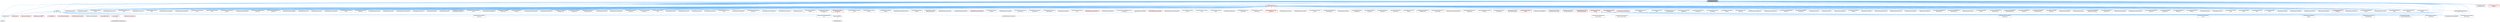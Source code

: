 digraph "MaterialExpressionIO.h"
{
 // INTERACTIVE_SVG=YES
 // LATEX_PDF_SIZE
  bgcolor="transparent";
  edge [fontname=Helvetica,fontsize=10,labelfontname=Helvetica,labelfontsize=10];
  node [fontname=Helvetica,fontsize=10,shape=box,height=0.2,width=0.4];
  Node1 [id="Node000001",label="MaterialExpressionIO.h",height=0.2,width=0.4,color="gray40", fillcolor="grey60", style="filled", fontcolor="black",tooltip=" "];
  Node1 -> Node2 [id="edge1_Node000001_Node000002",dir="back",color="steelblue1",style="solid",tooltip=" "];
  Node2 [id="Node000002",label="Engine.h",height=0.2,width=0.4,color="grey40", fillcolor="white", style="filled",URL="$d1/d34/Public_2Engine_8h.html",tooltip=" "];
  Node1 -> Node3 [id="edge2_Node000001_Node000003",dir="back",color="steelblue1",style="solid",tooltip=" "];
  Node3 [id="Node000003",label="EngineMinimal.h",height=0.2,width=0.4,color="grey40", fillcolor="white", style="filled",URL="$d0/d2c/EngineMinimal_8h.html",tooltip=" "];
  Node3 -> Node2 [id="edge3_Node000003_Node000002",dir="back",color="steelblue1",style="solid",tooltip=" "];
  Node1 -> Node4 [id="edge4_Node000001_Node000004",dir="back",color="steelblue1",style="solid",tooltip=" "];
  Node4 [id="Node000004",label="EngineSharedPCH.h",height=0.2,width=0.4,color="grey40", fillcolor="white", style="filled",URL="$dc/dbb/EngineSharedPCH_8h.html",tooltip=" "];
  Node4 -> Node5 [id="edge5_Node000004_Node000005",dir="back",color="steelblue1",style="solid",tooltip=" "];
  Node5 [id="Node000005",label="UnrealEdSharedPCH.h",height=0.2,width=0.4,color="grey40", fillcolor="white", style="filled",URL="$d1/de6/UnrealEdSharedPCH_8h.html",tooltip=" "];
  Node1 -> Node6 [id="edge6_Node000001_Node000006",dir="back",color="steelblue1",style="solid",tooltip=" "];
  Node6 [id="Node000006",label="Material.h",height=0.2,width=0.4,color="grey40", fillcolor="white", style="filled",URL="$df/d12/Material_8h.html",tooltip=" "];
  Node6 -> Node3 [id="edge7_Node000006_Node000003",dir="back",color="steelblue1",style="solid",tooltip=" "];
  Node6 -> Node4 [id="edge8_Node000006_Node000004",dir="back",color="steelblue1",style="solid",tooltip=" "];
  Node6 -> Node7 [id="edge9_Node000006_Node000007",dir="back",color="steelblue1",style="solid",tooltip=" "];
  Node7 [id="Node000007",label="InstancedStaticMesh.h",height=0.2,width=0.4,color="red", fillcolor="#FFF0F0", style="filled",URL="$dd/d89/InstancedStaticMesh_8h.html",tooltip=" "];
  Node6 -> Node11 [id="edge10_Node000006_Node000011",dir="back",color="steelblue1",style="solid",tooltip=" "];
  Node11 [id="Node000011",label="LandscapeEditResourcesSubsystem.h",height=0.2,width=0.4,color="grey40", fillcolor="white", style="filled",URL="$db/d28/LandscapeEditResourcesSubsystem_8h.html",tooltip=" "];
  Node6 -> Node12 [id="edge11_Node000006_Node000012",dir="back",color="steelblue1",style="solid",tooltip=" "];
  Node12 [id="Node000012",label="LandscapeUtils.h",height=0.2,width=0.4,color="red", fillcolor="#FFF0F0", style="filled",URL="$d0/dc0/LandscapeUtils_8h.html",tooltip=" "];
  Node12 -> Node11 [id="edge12_Node000012_Node000011",dir="back",color="steelblue1",style="solid",tooltip=" "];
  Node6 -> Node22 [id="edge13_Node000006_Node000022",dir="back",color="steelblue1",style="solid",tooltip=" "];
  Node22 [id="Node000022",label="MaterialExpressionMaterial\lSample.cpp",height=0.2,width=0.4,color="grey40", fillcolor="white", style="filled",URL="$d0/dbd/MaterialExpressionMaterialSample_8cpp.html",tooltip=" "];
  Node6 -> Node23 [id="edge14_Node000006_Node000023",dir="back",color="steelblue1",style="solid",tooltip=" "];
  Node23 [id="Node000023",label="MaterialFunctionInstance.h",height=0.2,width=0.4,color="red", fillcolor="#FFF0F0", style="filled",URL="$dd/d09/MaterialFunctionInstance_8h.html",tooltip=" "];
  Node6 -> Node26 [id="edge15_Node000006_Node000026",dir="back",color="steelblue1",style="solid",tooltip=" "];
  Node26 [id="Node000026",label="MaterialGraph.h",height=0.2,width=0.4,color="red", fillcolor="#FFF0F0", style="filled",URL="$dd/d8d/MaterialGraph_8h.html",tooltip=" "];
  Node6 -> Node34 [id="edge16_Node000006_Node000034",dir="back",color="steelblue1",style="solid",tooltip=" "];
  Node34 [id="Node000034",label="MaterialInstanceUpdateParameter\lSet.h",height=0.2,width=0.4,color="grey40", fillcolor="white", style="filled",URL="$dd/df7/MaterialInstanceUpdateParameterSet_8h.html",tooltip=" "];
  Node6 -> Node35 [id="edge17_Node000006_Node000035",dir="back",color="steelblue1",style="solid",tooltip=" "];
  Node35 [id="Node000035",label="MeshComponentHelper.h",height=0.2,width=0.4,color="red", fillcolor="#FFF0F0", style="filled",URL="$d3/de8/MeshComponentHelper_8h.html",tooltip=" "];
  Node6 -> Node37 [id="edge18_Node000006_Node000037",dir="back",color="steelblue1",style="solid",tooltip=" "];
  Node37 [id="Node000037",label="NaniteResourcesHelper.h",height=0.2,width=0.4,color="red", fillcolor="#FFF0F0", style="filled",URL="$dc/d48/NaniteResourcesHelper_8h.html",tooltip=" "];
  Node37 -> Node37 [id="edge19_Node000037_Node000037",dir="back",color="steelblue1",style="solid",tooltip=" "];
  Node6 -> Node38 [id="edge20_Node000006_Node000038",dir="back",color="steelblue1",style="solid",tooltip=" "];
  Node38 [id="Node000038",label="PreviewMaterial.h",height=0.2,width=0.4,color="red", fillcolor="#FFF0F0", style="filled",URL="$d4/de3/PreviewMaterial_8h.html",tooltip=" "];
  Node6 -> Node39 [id="edge21_Node000006_Node000039",dir="back",color="steelblue1",style="solid",tooltip=" "];
  Node39 [id="Node000039",label="PrimitiveComponentHelper.h",height=0.2,width=0.4,color="red", fillcolor="#FFF0F0", style="filled",URL="$d1/d08/PrimitiveComponentHelper_8h.html",tooltip=" "];
  Node6 -> Node42 [id="edge22_Node000006_Node000042",dir="back",color="steelblue1",style="solid",tooltip=" "];
  Node42 [id="Node000042",label="StaticMeshSceneProxyDesc.h",height=0.2,width=0.4,color="red", fillcolor="#FFF0F0", style="filled",URL="$d0/d31/StaticMeshSceneProxyDesc_8h.html",tooltip=" "];
  Node6 -> Node44 [id="edge23_Node000006_Node000044",dir="back",color="steelblue1",style="solid",tooltip=" "];
  Node44 [id="Node000044",label="WebBrowserAssetManager.h",height=0.2,width=0.4,color="grey40", fillcolor="white", style="filled",URL="$db/d79/WebBrowserAssetManager_8h.html",tooltip=" "];
  Node1 -> Node45 [id="edge24_Node000001_Node000045",dir="back",color="steelblue1",style="solid",tooltip=" "];
  Node45 [id="Node000045",label="MaterialExpression.h",height=0.2,width=0.4,color="red", fillcolor="#FFF0F0", style="filled",URL="$df/de6/MaterialExpression_8h.html",tooltip=" "];
  Node45 -> Node4 [id="edge25_Node000045_Node000004",dir="back",color="steelblue1",style="solid",tooltip=" "];
  Node45 -> Node6 [id="edge26_Node000045_Node000006",dir="back",color="steelblue1",style="solid",tooltip=" "];
  Node45 -> Node46 [id="edge27_Node000045_Node000046",dir="back",color="steelblue1",style="solid",tooltip=" "];
  Node46 [id="Node000046",label="MaterialEditorInstanceConstant.h",height=0.2,width=0.4,color="red", fillcolor="#FFF0F0", style="filled",URL="$d8/d4b/MaterialEditorInstanceConstant_8h.html",tooltip=" "];
  Node45 -> Node48 [id="edge28_Node000045_Node000048",dir="back",color="steelblue1",style="solid",tooltip=" "];
  Node48 [id="Node000048",label="MaterialExpressionAbs.h",height=0.2,width=0.4,color="grey40", fillcolor="white", style="filled",URL="$d8/d80/MaterialExpressionAbs_8h.html",tooltip=" "];
  Node45 -> Node49 [id="edge29_Node000045_Node000049",dir="back",color="steelblue1",style="solid",tooltip=" "];
  Node49 [id="Node000049",label="MaterialExpressionActorPositionWS.h",height=0.2,width=0.4,color="grey40", fillcolor="white", style="filled",URL="$dd/d0b/MaterialExpressionActorPositionWS_8h.html",tooltip=" "];
  Node45 -> Node50 [id="edge30_Node000045_Node000050",dir="back",color="steelblue1",style="solid",tooltip=" "];
  Node50 [id="Node000050",label="MaterialExpressionAdd.h",height=0.2,width=0.4,color="grey40", fillcolor="white", style="filled",URL="$d3/d10/MaterialExpressionAdd_8h.html",tooltip=" "];
  Node45 -> Node51 [id="edge31_Node000045_Node000051",dir="back",color="steelblue1",style="solid",tooltip=" "];
  Node51 [id="Node000051",label="MaterialExpressionAppend\lVector.h",height=0.2,width=0.4,color="grey40", fillcolor="white", style="filled",URL="$de/d90/MaterialExpressionAppendVector_8h.html",tooltip=" "];
  Node45 -> Node52 [id="edge32_Node000045_Node000052",dir="back",color="steelblue1",style="solid",tooltip=" "];
  Node52 [id="Node000052",label="MaterialExpressionArccosine.h",height=0.2,width=0.4,color="grey40", fillcolor="white", style="filled",URL="$d5/ddd/MaterialExpressionArccosine_8h.html",tooltip=" "];
  Node45 -> Node53 [id="edge33_Node000045_Node000053",dir="back",color="steelblue1",style="solid",tooltip=" "];
  Node53 [id="Node000053",label="MaterialExpressionArccosine\lFast.h",height=0.2,width=0.4,color="grey40", fillcolor="white", style="filled",URL="$d2/d19/MaterialExpressionArccosineFast_8h.html",tooltip=" "];
  Node45 -> Node54 [id="edge34_Node000045_Node000054",dir="back",color="steelblue1",style="solid",tooltip=" "];
  Node54 [id="Node000054",label="MaterialExpressionArcsine.h",height=0.2,width=0.4,color="grey40", fillcolor="white", style="filled",URL="$dd/d5d/MaterialExpressionArcsine_8h.html",tooltip=" "];
  Node45 -> Node55 [id="edge35_Node000045_Node000055",dir="back",color="steelblue1",style="solid",tooltip=" "];
  Node55 [id="Node000055",label="MaterialExpressionArcsine\lFast.h",height=0.2,width=0.4,color="grey40", fillcolor="white", style="filled",URL="$d5/d50/MaterialExpressionArcsineFast_8h.html",tooltip=" "];
  Node45 -> Node56 [id="edge36_Node000045_Node000056",dir="back",color="steelblue1",style="solid",tooltip=" "];
  Node56 [id="Node000056",label="MaterialExpressionArctangent.h",height=0.2,width=0.4,color="grey40", fillcolor="white", style="filled",URL="$d7/d6f/MaterialExpressionArctangent_8h.html",tooltip=" "];
  Node45 -> Node57 [id="edge37_Node000045_Node000057",dir="back",color="steelblue1",style="solid",tooltip=" "];
  Node57 [id="Node000057",label="MaterialExpressionArctangent2.h",height=0.2,width=0.4,color="grey40", fillcolor="white", style="filled",URL="$df/da1/MaterialExpressionArctangent2_8h.html",tooltip=" "];
  Node45 -> Node58 [id="edge38_Node000045_Node000058",dir="back",color="steelblue1",style="solid",tooltip=" "];
  Node58 [id="Node000058",label="MaterialExpressionArctangent2\lFast.h",height=0.2,width=0.4,color="grey40", fillcolor="white", style="filled",URL="$d0/d42/MaterialExpressionArctangent2Fast_8h.html",tooltip=" "];
  Node45 -> Node59 [id="edge39_Node000045_Node000059",dir="back",color="steelblue1",style="solid",tooltip=" "];
  Node59 [id="Node000059",label="MaterialExpressionArctangent\lFast.h",height=0.2,width=0.4,color="grey40", fillcolor="white", style="filled",URL="$d2/d6f/MaterialExpressionArctangentFast_8h.html",tooltip=" "];
  Node45 -> Node60 [id="edge40_Node000045_Node000060",dir="back",color="steelblue1",style="solid",tooltip=" "];
  Node60 [id="Node000060",label="MaterialExpressionAtmospheric\lFogColor.h",height=0.2,width=0.4,color="grey40", fillcolor="white", style="filled",URL="$d3/da6/MaterialExpressionAtmosphericFogColor_8h.html",tooltip=" "];
  Node45 -> Node61 [id="edge41_Node000045_Node000061",dir="back",color="steelblue1",style="solid",tooltip=" "];
  Node61 [id="Node000061",label="MaterialExpressionBindless\lSwitch.h",height=0.2,width=0.4,color="grey40", fillcolor="white", style="filled",URL="$df/d26/MaterialExpressionBindlessSwitch_8h.html",tooltip=" "];
  Node45 -> Node62 [id="edge42_Node000045_Node000062",dir="back",color="steelblue1",style="solid",tooltip=" "];
  Node62 [id="Node000062",label="MaterialExpressionBlackBody.h",height=0.2,width=0.4,color="grey40", fillcolor="white", style="filled",URL="$d4/d5b/MaterialExpressionBlackBody_8h.html",tooltip=" "];
  Node45 -> Node63 [id="edge43_Node000045_Node000063",dir="back",color="steelblue1",style="solid",tooltip=" "];
  Node63 [id="Node000063",label="MaterialExpressionBlendMaterial\lAttributes.h",height=0.2,width=0.4,color="grey40", fillcolor="white", style="filled",URL="$de/d23/MaterialExpressionBlendMaterialAttributes_8h.html",tooltip=" "];
  Node45 -> Node64 [id="edge44_Node000045_Node000064",dir="back",color="steelblue1",style="solid",tooltip=" "];
  Node64 [id="Node000064",label="MaterialExpressionBounds.h",height=0.2,width=0.4,color="grey40", fillcolor="white", style="filled",URL="$da/d4d/MaterialExpressionBounds_8h.html",tooltip=" "];
  Node45 -> Node65 [id="edge45_Node000045_Node000065",dir="back",color="steelblue1",style="solid",tooltip=" "];
  Node65 [id="Node000065",label="MaterialExpressionBreakMaterial\lAttributes.h",height=0.2,width=0.4,color="grey40", fillcolor="white", style="filled",URL="$dd/d80/MaterialExpressionBreakMaterialAttributes_8h.html",tooltip=" "];
  Node45 -> Node66 [id="edge46_Node000045_Node000066",dir="back",color="steelblue1",style="solid",tooltip=" "];
  Node66 [id="Node000066",label="MaterialExpressionBumpOffset.h",height=0.2,width=0.4,color="grey40", fillcolor="white", style="filled",URL="$db/df8/MaterialExpressionBumpOffset_8h.html",tooltip=" "];
  Node45 -> Node67 [id="edge47_Node000045_Node000067",dir="back",color="steelblue1",style="solid",tooltip=" "];
  Node67 [id="Node000067",label="MaterialExpressionCamera\lPositionWS.h",height=0.2,width=0.4,color="grey40", fillcolor="white", style="filled",URL="$dc/d64/MaterialExpressionCameraPositionWS_8h.html",tooltip=" "];
  Node45 -> Node68 [id="edge48_Node000045_Node000068",dir="back",color="steelblue1",style="solid",tooltip=" "];
  Node68 [id="Node000068",label="MaterialExpressionCeil.h",height=0.2,width=0.4,color="grey40", fillcolor="white", style="filled",URL="$df/d52/MaterialExpressionCeil_8h.html",tooltip=" "];
  Node45 -> Node69 [id="edge49_Node000045_Node000069",dir="back",color="steelblue1",style="solid",tooltip=" "];
  Node69 [id="Node000069",label="MaterialExpressionClamp.h",height=0.2,width=0.4,color="grey40", fillcolor="white", style="filled",URL="$d7/d14/MaterialExpressionClamp_8h.html",tooltip=" "];
  Node45 -> Node70 [id="edge50_Node000045_Node000070",dir="back",color="steelblue1",style="solid",tooltip=" "];
  Node70 [id="Node000070",label="MaterialExpressionCollection\lParameter.h",height=0.2,width=0.4,color="grey40", fillcolor="white", style="filled",URL="$dd/dd4/MaterialExpressionCollectionParameter_8h.html",tooltip=" "];
  Node45 -> Node71 [id="edge51_Node000045_Node000071",dir="back",color="steelblue1",style="solid",tooltip=" "];
  Node71 [id="Node000071",label="MaterialExpressionCollection\lTransform.h",height=0.2,width=0.4,color="red", fillcolor="#FFF0F0", style="filled",URL="$d9/d3b/MaterialExpressionCollectionTransform_8h.html",tooltip=" "];
  Node45 -> Node73 [id="edge52_Node000045_Node000073",dir="back",color="steelblue1",style="solid",tooltip=" "];
  Node73 [id="Node000073",label="MaterialExpressionColorRamp.h",height=0.2,width=0.4,color="grey40", fillcolor="white", style="filled",URL="$d6/d5a/MaterialExpressionColorRamp_8h.html",tooltip=" "];
  Node45 -> Node74 [id="edge53_Node000045_Node000074",dir="back",color="steelblue1",style="solid",tooltip=" "];
  Node74 [id="Node000074",label="MaterialExpressionComment.h",height=0.2,width=0.4,color="grey40", fillcolor="white", style="filled",URL="$dc/d55/MaterialExpressionComment_8h.html",tooltip=" "];
  Node45 -> Node75 [id="edge54_Node000045_Node000075",dir="back",color="steelblue1",style="solid",tooltip=" "];
  Node75 [id="Node000075",label="MaterialExpressionComponent\lMask.h",height=0.2,width=0.4,color="grey40", fillcolor="white", style="filled",URL="$d6/d2a/MaterialExpressionComponentMask_8h.html",tooltip=" "];
  Node45 -> Node76 [id="edge55_Node000045_Node000076",dir="back",color="steelblue1",style="solid",tooltip=" "];
  Node76 [id="Node000076",label="MaterialExpressionComposite.h",height=0.2,width=0.4,color="grey40", fillcolor="white", style="filled",URL="$da/d01/MaterialExpressionComposite_8h.html",tooltip=" "];
  Node45 -> Node77 [id="edge56_Node000045_Node000077",dir="back",color="steelblue1",style="solid",tooltip=" "];
  Node77 [id="Node000077",label="MaterialExpressionConstant.h",height=0.2,width=0.4,color="grey40", fillcolor="white", style="filled",URL="$da/d22/MaterialExpressionConstant_8h.html",tooltip=" "];
  Node45 -> Node78 [id="edge57_Node000045_Node000078",dir="back",color="steelblue1",style="solid",tooltip=" "];
  Node78 [id="Node000078",label="MaterialExpressionConstant2\lVector.h",height=0.2,width=0.4,color="grey40", fillcolor="white", style="filled",URL="$d5/d22/MaterialExpressionConstant2Vector_8h.html",tooltip=" "];
  Node45 -> Node79 [id="edge58_Node000045_Node000079",dir="back",color="steelblue1",style="solid",tooltip=" "];
  Node79 [id="Node000079",label="MaterialExpressionConstant3\lVector.h",height=0.2,width=0.4,color="grey40", fillcolor="white", style="filled",URL="$dd/db7/MaterialExpressionConstant3Vector_8h.html",tooltip=" "];
  Node45 -> Node80 [id="edge59_Node000045_Node000080",dir="back",color="steelblue1",style="solid",tooltip=" "];
  Node80 [id="Node000080",label="MaterialExpressionConstant4\lVector.h",height=0.2,width=0.4,color="grey40", fillcolor="white", style="filled",URL="$d7/df1/MaterialExpressionConstant4Vector_8h.html",tooltip=" "];
  Node45 -> Node81 [id="edge60_Node000045_Node000081",dir="back",color="steelblue1",style="solid",tooltip=" "];
  Node81 [id="Node000081",label="MaterialExpressionConstant\lBiasScale.h",height=0.2,width=0.4,color="grey40", fillcolor="white", style="filled",URL="$da/dca/MaterialExpressionConstantBiasScale_8h.html",tooltip=" "];
  Node45 -> Node82 [id="edge61_Node000045_Node000082",dir="back",color="steelblue1",style="solid",tooltip=" "];
  Node82 [id="Node000082",label="MaterialExpressionConvert.h",height=0.2,width=0.4,color="grey40", fillcolor="white", style="filled",URL="$d9/dc6/MaterialExpressionConvert_8h.html",tooltip=" "];
  Node45 -> Node83 [id="edge62_Node000045_Node000083",dir="back",color="steelblue1",style="solid",tooltip=" "];
  Node83 [id="Node000083",label="MaterialExpressionCosine.h",height=0.2,width=0.4,color="grey40", fillcolor="white", style="filled",URL="$dc/d9a/MaterialExpressionCosine_8h.html",tooltip=" "];
  Node45 -> Node84 [id="edge63_Node000045_Node000084",dir="back",color="steelblue1",style="solid",tooltip=" "];
  Node84 [id="Node000084",label="MaterialExpressionCrossProduct.h",height=0.2,width=0.4,color="grey40", fillcolor="white", style="filled",URL="$d8/df1/MaterialExpressionCrossProduct_8h.html",tooltip=" "];
  Node45 -> Node85 [id="edge64_Node000045_Node000085",dir="back",color="steelblue1",style="solid",tooltip=" "];
  Node85 [id="Node000085",label="MaterialExpressionCustom.h",height=0.2,width=0.4,color="grey40", fillcolor="white", style="filled",URL="$df/d2d/MaterialExpressionCustom_8h.html",tooltip=" "];
  Node45 -> Node86 [id="edge65_Node000045_Node000086",dir="back",color="steelblue1",style="solid",tooltip=" "];
  Node86 [id="Node000086",label="MaterialExpressionCustom\lOutput.h",height=0.2,width=0.4,color="red", fillcolor="#FFF0F0", style="filled",URL="$d5/df4/MaterialExpressionCustomOutput_8h.html",tooltip=" "];
  Node86 -> Node88 [id="edge66_Node000086_Node000088",dir="back",color="steelblue1",style="solid",tooltip=" "];
  Node88 [id="Node000088",label="MaterialExpressionBentNormal\lCustomOutput.h",height=0.2,width=0.4,color="grey40", fillcolor="white", style="filled",URL="$df/d1f/MaterialExpressionBentNormalCustomOutput_8h.html",tooltip=" "];
  Node86 -> Node89 [id="edge67_Node000086_Node000089",dir="back",color="steelblue1",style="solid",tooltip=" "];
  Node89 [id="Node000089",label="MaterialExpressionClearCoat\lNormalCustomOutput.h",height=0.2,width=0.4,color="grey40", fillcolor="white", style="filled",URL="$d6/d86/MaterialExpressionClearCoatNormalCustomOutput_8h.html",tooltip=" "];
  Node86 -> Node91 [id="edge68_Node000086_Node000091",dir="back",color="steelblue1",style="solid",tooltip=" "];
  Node91 [id="Node000091",label="MaterialExpressionLandscape\lGrassOutput.h",height=0.2,width=0.4,color="grey40", fillcolor="white", style="filled",URL="$d5/d31/MaterialExpressionLandscapeGrassOutput_8h.html",tooltip=" "];
  Node86 -> Node93 [id="edge69_Node000086_Node000093",dir="back",color="steelblue1",style="solid",tooltip=" "];
  Node93 [id="Node000093",label="MaterialExpressionMaterial\lCache.h",height=0.2,width=0.4,color="grey40", fillcolor="white", style="filled",URL="$d8/db3/MaterialExpressionMaterialCache_8h.html",tooltip=" "];
  Node86 -> Node98 [id="edge70_Node000086_Node000098",dir="back",color="steelblue1",style="solid",tooltip=" "];
  Node98 [id="Node000098",label="MaterialExpressionTangent\lOutput.h",height=0.2,width=0.4,color="grey40", fillcolor="white", style="filled",URL="$d2/d73/MaterialExpressionTangentOutput_8h.html",tooltip=" "];
  Node45 -> Node102 [id="edge71_Node000045_Node000102",dir="back",color="steelblue1",style="solid",tooltip=" "];
  Node102 [id="Node000102",label="MaterialExpressionDBuffer\lTexture.h",height=0.2,width=0.4,color="grey40", fillcolor="white", style="filled",URL="$df/dba/MaterialExpressionDBufferTexture_8h.html",tooltip=" "];
  Node45 -> Node103 [id="edge72_Node000045_Node000103",dir="back",color="steelblue1",style="solid",tooltip=" "];
  Node103 [id="Node000103",label="MaterialExpressionDDX.h",height=0.2,width=0.4,color="grey40", fillcolor="white", style="filled",URL="$d8/d09/MaterialExpressionDDX_8h.html",tooltip=" "];
  Node45 -> Node104 [id="edge73_Node000045_Node000104",dir="back",color="steelblue1",style="solid",tooltip=" "];
  Node104 [id="Node000104",label="MaterialExpressionDDY.h",height=0.2,width=0.4,color="grey40", fillcolor="white", style="filled",URL="$d5/de9/MaterialExpressionDDY_8h.html",tooltip=" "];
  Node45 -> Node105 [id="edge74_Node000045_Node000105",dir="back",color="steelblue1",style="solid",tooltip=" "];
  Node105 [id="Node000105",label="MaterialExpressionDataDriven\lShaderPlatformInfoSwitch.h",height=0.2,width=0.4,color="grey40", fillcolor="white", style="filled",URL="$dd/d74/MaterialExpressionDataDrivenShaderPlatformInfoSwitch_8h.html",tooltip=" "];
  Node45 -> Node106 [id="edge75_Node000045_Node000106",dir="back",color="steelblue1",style="solid",tooltip=" "];
  Node106 [id="Node000106",label="MaterialExpressionDecalDerivative.h",height=0.2,width=0.4,color="grey40", fillcolor="white", style="filled",URL="$d4/d73/MaterialExpressionDecalDerivative_8h.html",tooltip=" "];
  Node45 -> Node107 [id="edge76_Node000045_Node000107",dir="back",color="steelblue1",style="solid",tooltip=" "];
  Node107 [id="Node000107",label="MaterialExpressionDecalMipmap\lLevel.h",height=0.2,width=0.4,color="grey40", fillcolor="white", style="filled",URL="$d7/d88/MaterialExpressionDecalMipmapLevel_8h.html",tooltip=" "];
  Node45 -> Node108 [id="edge77_Node000045_Node000108",dir="back",color="steelblue1",style="solid",tooltip=" "];
  Node108 [id="Node000108",label="MaterialExpressionDepthFade.h",height=0.2,width=0.4,color="grey40", fillcolor="white", style="filled",URL="$db/d1d/MaterialExpressionDepthFade_8h.html",tooltip=" "];
  Node45 -> Node109 [id="edge78_Node000045_Node000109",dir="back",color="steelblue1",style="solid",tooltip=" "];
  Node109 [id="Node000109",label="MaterialExpressionDepthOf\lFieldFunction.h",height=0.2,width=0.4,color="grey40", fillcolor="white", style="filled",URL="$d9/dda/MaterialExpressionDepthOfFieldFunction_8h.html",tooltip=" "];
  Node45 -> Node110 [id="edge79_Node000045_Node000110",dir="back",color="steelblue1",style="solid",tooltip=" "];
  Node110 [id="Node000110",label="MaterialExpressionDerive\lNormalZ.h",height=0.2,width=0.4,color="grey40", fillcolor="white", style="filled",URL="$d9/dae/MaterialExpressionDeriveNormalZ_8h.html",tooltip=" "];
  Node45 -> Node111 [id="edge80_Node000045_Node000111",dir="back",color="steelblue1",style="solid",tooltip=" "];
  Node111 [id="Node000111",label="MaterialExpressionDesaturation.h",height=0.2,width=0.4,color="grey40", fillcolor="white", style="filled",URL="$d8/d2a/MaterialExpressionDesaturation_8h.html",tooltip=" "];
  Node45 -> Node112 [id="edge81_Node000045_Node000112",dir="back",color="steelblue1",style="solid",tooltip=" "];
  Node112 [id="Node000112",label="MaterialExpressionDistance.h",height=0.2,width=0.4,color="grey40", fillcolor="white", style="filled",URL="$d6/d9a/MaterialExpressionDistance_8h.html",tooltip=" "];
  Node45 -> Node113 [id="edge82_Node000045_Node000113",dir="back",color="steelblue1",style="solid",tooltip=" "];
  Node113 [id="Node000113",label="MaterialExpressionDistance\lCullFade.h",height=0.2,width=0.4,color="grey40", fillcolor="white", style="filled",URL="$df/d5c/MaterialExpressionDistanceCullFade_8h.html",tooltip=" "];
  Node45 -> Node114 [id="edge83_Node000045_Node000114",dir="back",color="steelblue1",style="solid",tooltip=" "];
  Node114 [id="Node000114",label="MaterialExpressionDistance\lFieldApproxAO.h",height=0.2,width=0.4,color="grey40", fillcolor="white", style="filled",URL="$dd/d03/MaterialExpressionDistanceFieldApproxAO_8h.html",tooltip=" "];
  Node45 -> Node115 [id="edge84_Node000045_Node000115",dir="back",color="steelblue1",style="solid",tooltip=" "];
  Node115 [id="Node000115",label="MaterialExpressionDistance\lFieldGradient.h",height=0.2,width=0.4,color="grey40", fillcolor="white", style="filled",URL="$d8/dd1/MaterialExpressionDistanceFieldGradient_8h.html",tooltip=" "];
  Node45 -> Node116 [id="edge85_Node000045_Node000116",dir="back",color="steelblue1",style="solid",tooltip=" "];
  Node116 [id="Node000116",label="MaterialExpressionDistance\lFieldsRenderingSwitch.h",height=0.2,width=0.4,color="grey40", fillcolor="white", style="filled",URL="$d3/da2/MaterialExpressionDistanceFieldsRenderingSwitch_8h.html",tooltip=" "];
  Node45 -> Node117 [id="edge86_Node000045_Node000117",dir="back",color="steelblue1",style="solid",tooltip=" "];
  Node117 [id="Node000117",label="MaterialExpressionDistance\lToNearestSurface.h",height=0.2,width=0.4,color="grey40", fillcolor="white", style="filled",URL="$d8/dc0/MaterialExpressionDistanceToNearestSurface_8h.html",tooltip=" "];
  Node45 -> Node118 [id="edge87_Node000045_Node000118",dir="back",color="steelblue1",style="solid",tooltip=" "];
  Node118 [id="Node000118",label="MaterialExpressionDivide.h",height=0.2,width=0.4,color="grey40", fillcolor="white", style="filled",URL="$d5/d34/MaterialExpressionDivide_8h.html",tooltip=" "];
  Node45 -> Node119 [id="edge88_Node000045_Node000119",dir="back",color="steelblue1",style="solid",tooltip=" "];
  Node119 [id="Node000119",label="MaterialExpressionDotProduct.h",height=0.2,width=0.4,color="grey40", fillcolor="white", style="filled",URL="$df/d09/MaterialExpressionDotProduct_8h.html",tooltip=" "];
  Node45 -> Node120 [id="edge89_Node000045_Node000120",dir="back",color="steelblue1",style="solid",tooltip=" "];
  Node120 [id="Node000120",label="MaterialExpressionDynamic\lParameter.h",height=0.2,width=0.4,color="grey40", fillcolor="white", style="filled",URL="$dd/d63/MaterialExpressionDynamicParameter_8h.html",tooltip=" "];
  Node45 -> Node121 [id="edge90_Node000045_Node000121",dir="back",color="steelblue1",style="solid",tooltip=" "];
  Node121 [id="Node000121",label="MaterialExpressionExponential.h",height=0.2,width=0.4,color="grey40", fillcolor="white", style="filled",URL="$dd/d4f/MaterialExpressionExponential_8h.html",tooltip=" "];
  Node45 -> Node122 [id="edge91_Node000045_Node000122",dir="back",color="steelblue1",style="solid",tooltip=" "];
  Node122 [id="Node000122",label="MaterialExpressionExponential2.h",height=0.2,width=0.4,color="grey40", fillcolor="white", style="filled",URL="$dd/dac/MaterialExpressionExponential2_8h.html",tooltip=" "];
  Node45 -> Node123 [id="edge92_Node000045_Node000123",dir="back",color="steelblue1",style="solid",tooltip=" "];
  Node123 [id="Node000123",label="MaterialExpressionExternal\lCodeBase.h",height=0.2,width=0.4,color="red", fillcolor="#FFF0F0", style="filled",URL="$d9/dbb/MaterialExpressionExternalCodeBase_8h.html",tooltip=" "];
  Node123 -> Node157 [id="edge93_Node000123_Node000157",dir="back",color="steelblue1",style="solid",tooltip=" "];
  Node157 [id="Node000157",label="MaterialExpressionSpherical\lParticleOpacity.h",height=0.2,width=0.4,color="grey40", fillcolor="white", style="filled",URL="$de/dd2/MaterialExpressionSphericalParticleOpacity_8h.html",tooltip=" "];
  Node45 -> Node163 [id="edge94_Node000045_Node000163",dir="back",color="steelblue1",style="solid",tooltip=" "];
  Node163 [id="Node000163",label="MaterialExpressionFeature\lLevelSwitch.h",height=0.2,width=0.4,color="grey40", fillcolor="white", style="filled",URL="$d2/d06/MaterialExpressionFeatureLevelSwitch_8h.html",tooltip=" "];
  Node45 -> Node164 [id="edge95_Node000045_Node000164",dir="back",color="steelblue1",style="solid",tooltip=" "];
  Node164 [id="Node000164",label="MaterialExpressionFloatTo\lUInt.h",height=0.2,width=0.4,color="grey40", fillcolor="white", style="filled",URL="$dd/ddd/MaterialExpressionFloatToUInt_8h.html",tooltip=" "];
  Node45 -> Node165 [id="edge96_Node000045_Node000165",dir="back",color="steelblue1",style="solid",tooltip=" "];
  Node165 [id="Node000165",label="MaterialExpressionFloor.h",height=0.2,width=0.4,color="grey40", fillcolor="white", style="filled",URL="$d5/dea/MaterialExpressionFloor_8h.html",tooltip=" "];
  Node45 -> Node166 [id="edge97_Node000045_Node000166",dir="back",color="steelblue1",style="solid",tooltip=" "];
  Node166 [id="Node000166",label="MaterialExpressionFmod.h",height=0.2,width=0.4,color="grey40", fillcolor="white", style="filled",URL="$d9/d24/MaterialExpressionFmod_8h.html",tooltip=" "];
  Node45 -> Node167 [id="edge98_Node000045_Node000167",dir="back",color="steelblue1",style="solid",tooltip=" "];
  Node167 [id="Node000167",label="MaterialExpressionFontSample.h",height=0.2,width=0.4,color="red", fillcolor="#FFF0F0", style="filled",URL="$d5/d0e/MaterialExpressionFontSample_8h.html",tooltip=" "];
  Node45 -> Node169 [id="edge99_Node000045_Node000169",dir="back",color="steelblue1",style="solid",tooltip=" "];
  Node169 [id="Node000169",label="MaterialExpressionFrac.h",height=0.2,width=0.4,color="grey40", fillcolor="white", style="filled",URL="$d4/d56/MaterialExpressionFrac_8h.html",tooltip=" "];
  Node45 -> Node170 [id="edge100_Node000045_Node000170",dir="back",color="steelblue1",style="solid",tooltip=" "];
  Node170 [id="Node000170",label="MaterialExpressionFresnel.h",height=0.2,width=0.4,color="grey40", fillcolor="white", style="filled",URL="$dc/da8/MaterialExpressionFresnel_8h.html",tooltip=" "];
  Node45 -> Node171 [id="edge101_Node000045_Node000171",dir="back",color="steelblue1",style="solid",tooltip=" "];
  Node171 [id="Node000171",label="MaterialExpressionFunction\lInput.h",height=0.2,width=0.4,color="grey40", fillcolor="white", style="filled",URL="$d2/df9/MaterialExpressionFunctionInput_8h.html",tooltip=" "];
  Node45 -> Node172 [id="edge102_Node000045_Node000172",dir="back",color="steelblue1",style="solid",tooltip=" "];
  Node172 [id="Node000172",label="MaterialExpressionFunction\lOutput.h",height=0.2,width=0.4,color="grey40", fillcolor="white", style="filled",URL="$d5/dad/MaterialExpressionFunctionOutput_8h.html",tooltip=" "];
  Node172 -> Node173 [id="edge103_Node000172_Node000173",dir="back",color="steelblue1",style="solid",tooltip=" "];
  Node173 [id="Node000173",label="MaterialExpressionMaterial\lLayerOutput.h",height=0.2,width=0.4,color="grey40", fillcolor="white", style="filled",URL="$db/da4/MaterialExpressionMaterialLayerOutput_8h.html",tooltip=" "];
  Node45 -> Node174 [id="edge104_Node000045_Node000174",dir="back",color="steelblue1",style="solid",tooltip=" "];
  Node174 [id="Node000174",label="MaterialExpressionGIReplace.h",height=0.2,width=0.4,color="grey40", fillcolor="white", style="filled",URL="$d9/d2c/MaterialExpressionGIReplace_8h.html",tooltip=" "];
  Node45 -> Node175 [id="edge105_Node000045_Node000175",dir="back",color="steelblue1",style="solid",tooltip=" "];
  Node175 [id="Node000175",label="MaterialExpressionGeneric\lConstant.h",height=0.2,width=0.4,color="grey40", fillcolor="white", style="filled",URL="$d6/dae/MaterialExpressionGenericConstant_8h.html",tooltip=" "];
  Node45 -> Node176 [id="edge106_Node000045_Node000176",dir="back",color="steelblue1",style="solid",tooltip=" "];
  Node176 [id="Node000176",label="MaterialExpressionGetMaterial\lAttributes.h",height=0.2,width=0.4,color="grey40", fillcolor="white", style="filled",URL="$db/d31/MaterialExpressionGetMaterialAttributes_8h.html",tooltip=" "];
  Node45 -> Node177 [id="edge107_Node000045_Node000177",dir="back",color="steelblue1",style="solid",tooltip=" "];
  Node177 [id="Node000177",label="MaterialExpressionHairAttributes.h",height=0.2,width=0.4,color="grey40", fillcolor="white", style="filled",URL="$d7/dce/MaterialExpressionHairAttributes_8h.html",tooltip=" "];
  Node45 -> Node178 [id="edge108_Node000045_Node000178",dir="back",color="steelblue1",style="solid",tooltip=" "];
  Node178 [id="Node000178",label="MaterialExpressionHairColor.h",height=0.2,width=0.4,color="grey40", fillcolor="white", style="filled",URL="$db/d9f/MaterialExpressionHairColor_8h.html",tooltip=" "];
  Node45 -> Node179 [id="edge109_Node000045_Node000179",dir="back",color="steelblue1",style="solid",tooltip=" "];
  Node179 [id="Node000179",label="MaterialExpressionHsvToRgb.h",height=0.2,width=0.4,color="grey40", fillcolor="white", style="filled",URL="$dd/d96/MaterialExpressionHsvToRgb_8h.html",tooltip=" "];
  Node45 -> Node180 [id="edge110_Node000045_Node000180",dir="back",color="steelblue1",style="solid",tooltip=" "];
  Node180 [id="Node000180",label="MaterialExpressionIf.h",height=0.2,width=0.4,color="grey40", fillcolor="white", style="filled",URL="$d4/db3/MaterialExpressionIf_8h.html",tooltip=" "];
  Node45 -> Node181 [id="edge111_Node000045_Node000181",dir="back",color="steelblue1",style="solid",tooltip=" "];
  Node181 [id="Node000181",label="MaterialExpressionIfThen\lElse.h",height=0.2,width=0.4,color="grey40", fillcolor="white", style="filled",URL="$dd/d7c/MaterialExpressionIfThenElse_8h.html",tooltip=" "];
  Node45 -> Node182 [id="edge112_Node000045_Node000182",dir="back",color="steelblue1",style="solid",tooltip=" "];
  Node182 [id="Node000182",label="MaterialExpressionInverse\lLinearInterpolate.h",height=0.2,width=0.4,color="grey40", fillcolor="white", style="filled",URL="$d4/d88/MaterialExpressionInverseLinearInterpolate_8h.html",tooltip=" "];
  Node45 -> Node183 [id="edge113_Node000045_Node000183",dir="back",color="steelblue1",style="solid",tooltip=" "];
  Node183 [id="Node000183",label="MaterialExpressionLandscape\lLayerBlend.h",height=0.2,width=0.4,color="grey40", fillcolor="white", style="filled",URL="$d0/da6/MaterialExpressionLandscapeLayerBlend_8h.html",tooltip=" "];
  Node45 -> Node184 [id="edge114_Node000045_Node000184",dir="back",color="steelblue1",style="solid",tooltip=" "];
  Node184 [id="Node000184",label="MaterialExpressionLandscape\lLayerCoords.h",height=0.2,width=0.4,color="grey40", fillcolor="white", style="filled",URL="$de/d67/MaterialExpressionLandscapeLayerCoords_8h.html",tooltip=" "];
  Node45 -> Node185 [id="edge115_Node000045_Node000185",dir="back",color="steelblue1",style="solid",tooltip=" "];
  Node185 [id="Node000185",label="MaterialExpressionLandscape\lLayerSample.h",height=0.2,width=0.4,color="grey40", fillcolor="white", style="filled",URL="$dd/d19/MaterialExpressionLandscapeLayerSample_8h.html",tooltip=" "];
  Node45 -> Node186 [id="edge116_Node000045_Node000186",dir="back",color="steelblue1",style="solid",tooltip=" "];
  Node186 [id="Node000186",label="MaterialExpressionLandscape\lLayerSwitch.h",height=0.2,width=0.4,color="grey40", fillcolor="white", style="filled",URL="$d4/d29/MaterialExpressionLandscapeLayerSwitch_8h.html",tooltip=" "];
  Node45 -> Node187 [id="edge117_Node000045_Node000187",dir="back",color="steelblue1",style="solid",tooltip=" "];
  Node187 [id="Node000187",label="MaterialExpressionLandscape\lLayerWeight.h",height=0.2,width=0.4,color="grey40", fillcolor="white", style="filled",URL="$dd/d93/MaterialExpressionLandscapeLayerWeight_8h.html",tooltip=" "];
  Node45 -> Node188 [id="edge118_Node000045_Node000188",dir="back",color="steelblue1",style="solid",tooltip=" "];
  Node188 [id="Node000188",label="MaterialExpressionLandscape\lVisibilityMask.h",height=0.2,width=0.4,color="grey40", fillcolor="white", style="filled",URL="$d5/dec/MaterialExpressionLandscapeVisibilityMask_8h.html",tooltip=" "];
  Node45 -> Node189 [id="edge119_Node000045_Node000189",dir="back",color="steelblue1",style="solid",tooltip=" "];
  Node189 [id="Node000189",label="MaterialExpressionLength.h",height=0.2,width=0.4,color="grey40", fillcolor="white", style="filled",URL="$de/d6f/MaterialExpressionLength_8h.html",tooltip=" "];
  Node45 -> Node190 [id="edge120_Node000045_Node000190",dir="back",color="steelblue1",style="solid",tooltip=" "];
  Node190 [id="Node000190",label="MaterialExpressionLightmap\lUVs.h",height=0.2,width=0.4,color="grey40", fillcolor="white", style="filled",URL="$d0/de2/MaterialExpressionLightmapUVs_8h.html",tooltip=" "];
  Node45 -> Node191 [id="edge121_Node000045_Node000191",dir="back",color="steelblue1",style="solid",tooltip=" "];
  Node191 [id="Node000191",label="MaterialExpressionLightmass\lReplace.h",height=0.2,width=0.4,color="grey40", fillcolor="white", style="filled",URL="$d1/dd9/MaterialExpressionLightmassReplace_8h.html",tooltip=" "];
  Node45 -> Node192 [id="edge122_Node000045_Node000192",dir="back",color="steelblue1",style="solid",tooltip=" "];
  Node192 [id="Node000192",label="MaterialExpressionLinear\lInterpolate.h",height=0.2,width=0.4,color="grey40", fillcolor="white", style="filled",URL="$de/da2/MaterialExpressionLinearInterpolate_8h.html",tooltip=" "];
  Node45 -> Node193 [id="edge123_Node000045_Node000193",dir="back",color="steelblue1",style="solid",tooltip=" "];
  Node193 [id="Node000193",label="MaterialExpressionLocalPosition.h",height=0.2,width=0.4,color="red", fillcolor="#FFF0F0", style="filled",URL="$d2/d56/MaterialExpressionLocalPosition_8h.html",tooltip=" "];
  Node45 -> Node194 [id="edge124_Node000045_Node000194",dir="back",color="steelblue1",style="solid",tooltip=" "];
  Node194 [id="Node000194",label="MaterialExpressionLogarithm.h",height=0.2,width=0.4,color="grey40", fillcolor="white", style="filled",URL="$dd/d7f/MaterialExpressionLogarithm_8h.html",tooltip=" "];
  Node45 -> Node195 [id="edge125_Node000045_Node000195",dir="back",color="steelblue1",style="solid",tooltip=" "];
  Node195 [id="Node000195",label="MaterialExpressionLogarithm10.h",height=0.2,width=0.4,color="grey40", fillcolor="white", style="filled",URL="$dd/dcc/MaterialExpressionLogarithm10_8h.html",tooltip=" "];
  Node45 -> Node196 [id="edge126_Node000045_Node000196",dir="back",color="steelblue1",style="solid",tooltip=" "];
  Node196 [id="Node000196",label="MaterialExpressionLogarithm2.h",height=0.2,width=0.4,color="grey40", fillcolor="white", style="filled",URL="$d3/d9a/MaterialExpressionLogarithm2_8h.html",tooltip=" "];
  Node45 -> Node197 [id="edge127_Node000045_Node000197",dir="back",color="steelblue1",style="solid",tooltip=" "];
  Node197 [id="Node000197",label="MaterialExpressionMakeMaterial\lAttributes.h",height=0.2,width=0.4,color="grey40", fillcolor="white", style="filled",URL="$d4/d40/MaterialExpressionMakeMaterialAttributes_8h.html",tooltip=" "];
  Node45 -> Node198 [id="edge128_Node000045_Node000198",dir="back",color="steelblue1",style="solid",tooltip=" "];
  Node198 [id="Node000198",label="MaterialExpressionMapARPassthrough\lCameraUV.h",height=0.2,width=0.4,color="grey40", fillcolor="white", style="filled",URL="$d6/dfc/MaterialExpressionMapARPassthroughCameraUV_8h.html",tooltip=" "];
  Node45 -> Node199 [id="edge129_Node000045_Node000199",dir="back",color="steelblue1",style="solid",tooltip=" "];
  Node199 [id="Node000199",label="MaterialExpressionMaterial\lAttributeLayers.h",height=0.2,width=0.4,color="grey40", fillcolor="white", style="filled",URL="$d1/db5/MaterialExpressionMaterialAttributeLayers_8h.html",tooltip=" "];
  Node199 -> Node34 [id="edge130_Node000199_Node000034",dir="back",color="steelblue1",style="solid",tooltip=" "];
  Node45 -> Node200 [id="edge131_Node000045_Node000200",dir="back",color="steelblue1",style="solid",tooltip=" "];
  Node200 [id="Node000200",label="MaterialExpressionMaterial\lFunctionCall.h",height=0.2,width=0.4,color="red", fillcolor="#FFF0F0", style="filled",URL="$d2/d5e/MaterialExpressionMaterialFunctionCall_8h.html",tooltip=" "];
  Node200 -> Node4 [id="edge132_Node000200_Node000004",dir="back",color="steelblue1",style="solid",tooltip=" "];
  Node200 -> Node34 [id="edge133_Node000200_Node000034",dir="back",color="steelblue1",style="solid",tooltip=" "];
  Node45 -> Node410 [id="edge134_Node000045_Node000410",dir="back",color="steelblue1",style="solid",tooltip=" "];
  Node410 [id="Node000410",label="MaterialExpressionMaterial\lProxyReplace.h",height=0.2,width=0.4,color="grey40", fillcolor="white", style="filled",URL="$dc/d09/MaterialExpressionMaterialProxyReplace_8h.html",tooltip=" "];
  Node45 -> Node411 [id="edge135_Node000045_Node000411",dir="back",color="steelblue1",style="solid",tooltip=" "];
  Node411 [id="Node000411",label="MaterialExpressionMaterial\lSample.h",height=0.2,width=0.4,color="grey40", fillcolor="white", style="filled",URL="$d5/dba/MaterialExpressionMaterialSample_8h.html",tooltip=" "];
  Node411 -> Node22 [id="edge136_Node000411_Node000022",dir="back",color="steelblue1",style="solid",tooltip=" "];
  Node45 -> Node412 [id="edge137_Node000045_Node000412",dir="back",color="steelblue1",style="solid",tooltip=" "];
  Node412 [id="Node000412",label="MaterialExpressionMax.h",height=0.2,width=0.4,color="grey40", fillcolor="white", style="filled",URL="$d7/dab/MaterialExpressionMax_8h.html",tooltip=" "];
  Node45 -> Node413 [id="edge138_Node000045_Node000413",dir="back",color="steelblue1",style="solid",tooltip=" "];
  Node413 [id="Node000413",label="MaterialExpressionMeshPaint\lTextureReplace.h",height=0.2,width=0.4,color="grey40", fillcolor="white", style="filled",URL="$db/d13/MaterialExpressionMeshPaintTextureReplace_8h.html",tooltip=" "];
  Node45 -> Node414 [id="edge139_Node000045_Node000414",dir="back",color="steelblue1",style="solid",tooltip=" "];
  Node414 [id="Node000414",label="MaterialExpressionMin.h",height=0.2,width=0.4,color="grey40", fillcolor="white", style="filled",URL="$d8/d5f/MaterialExpressionMin_8h.html",tooltip=" "];
  Node45 -> Node415 [id="edge140_Node000045_Node000415",dir="back",color="steelblue1",style="solid",tooltip=" "];
  Node415 [id="Node000415",label="MaterialExpressionModulo.h",height=0.2,width=0.4,color="grey40", fillcolor="white", style="filled",URL="$de/de8/MaterialExpressionModulo_8h.html",tooltip=" "];
  Node45 -> Node416 [id="edge141_Node000045_Node000416",dir="back",color="steelblue1",style="solid",tooltip=" "];
  Node416 [id="Node000416",label="MaterialExpressionMultiply.h",height=0.2,width=0.4,color="grey40", fillcolor="white", style="filled",URL="$d5/d92/MaterialExpressionMultiply_8h.html",tooltip=" "];
  Node45 -> Node417 [id="edge142_Node000045_Node000417",dir="back",color="steelblue1",style="solid",tooltip=" "];
  Node417 [id="Node000417",label="MaterialExpressionNanite\lReplace.h",height=0.2,width=0.4,color="grey40", fillcolor="white", style="filled",URL="$dd/d5a/MaterialExpressionNaniteReplace_8h.html",tooltip=" "];
  Node45 -> Node418 [id="edge143_Node000045_Node000418",dir="back",color="steelblue1",style="solid",tooltip=" "];
  Node418 [id="Node000418",label="MaterialExpressionNoise.h",height=0.2,width=0.4,color="grey40", fillcolor="white", style="filled",URL="$db/d4a/MaterialExpressionNoise_8h.html",tooltip=" "];
  Node45 -> Node419 [id="edge144_Node000045_Node000419",dir="back",color="steelblue1",style="solid",tooltip=" "];
  Node419 [id="Node000419",label="MaterialExpressionNormalize.h",height=0.2,width=0.4,color="grey40", fillcolor="white", style="filled",URL="$da/d1a/MaterialExpressionNormalize_8h.html",tooltip=" "];
  Node45 -> Node420 [id="edge145_Node000045_Node000420",dir="back",color="steelblue1",style="solid",tooltip=" "];
  Node420 [id="Node000420",label="MaterialExpressionObject\lLocalBounds.h",height=0.2,width=0.4,color="grey40", fillcolor="white", style="filled",URL="$de/d8b/MaterialExpressionObjectLocalBounds_8h.html",tooltip=" "];
  Node45 -> Node421 [id="edge146_Node000045_Node000421",dir="back",color="steelblue1",style="solid",tooltip=" "];
  Node421 [id="Node000421",label="MaterialExpressionObject\lOrientation.h",height=0.2,width=0.4,color="grey40", fillcolor="white", style="filled",URL="$d0/d81/MaterialExpressionObjectOrientation_8h.html",tooltip=" "];
  Node45 -> Node422 [id="edge147_Node000045_Node000422",dir="back",color="steelblue1",style="solid",tooltip=" "];
  Node422 [id="Node000422",label="MaterialExpressionObject\lPositionWS.h",height=0.2,width=0.4,color="grey40", fillcolor="white", style="filled",URL="$d2/d49/MaterialExpressionObjectPositionWS_8h.html",tooltip=" "];
  Node45 -> Node423 [id="edge148_Node000045_Node000423",dir="back",color="steelblue1",style="solid",tooltip=" "];
  Node423 [id="Node000423",label="MaterialExpressionOneMinus.h",height=0.2,width=0.4,color="grey40", fillcolor="white", style="filled",URL="$de/d93/MaterialExpressionOneMinus_8h.html",tooltip=" "];
  Node45 -> Node424 [id="edge149_Node000045_Node000424",dir="back",color="steelblue1",style="solid",tooltip=" "];
  Node424 [id="Node000424",label="MaterialExpressionOperator.h",height=0.2,width=0.4,color="grey40", fillcolor="white", style="filled",URL="$d1/d98/MaterialExpressionOperator_8h.html",tooltip=" "];
  Node45 -> Node425 [id="edge150_Node000045_Node000425",dir="back",color="steelblue1",style="solid",tooltip=" "];
  Node425 [id="Node000425",label="MaterialExpressionPanner.h",height=0.2,width=0.4,color="grey40", fillcolor="white", style="filled",URL="$d4/de1/MaterialExpressionPanner_8h.html",tooltip=" "];
  Node45 -> Node426 [id="edge151_Node000045_Node000426",dir="back",color="steelblue1",style="solid",tooltip=" "];
  Node426 [id="Node000426",label="MaterialExpressionParameter.h",height=0.2,width=0.4,color="red", fillcolor="#FFF0F0", style="filled",URL="$d9/d9a/MaterialExpressionParameter_8h.html",tooltip=" "];
  Node426 -> Node443 [id="edge152_Node000426_Node000443",dir="back",color="steelblue1",style="solid",tooltip=" "];
  Node443 [id="Node000443",label="MaterialExpressionStatic\lComponentMaskParameter.h",height=0.2,width=0.4,color="grey40", fillcolor="white", style="filled",URL="$d5/dbe/MaterialExpressionStaticComponentMaskParameter_8h.html",tooltip=" "];
  Node45 -> Node446 [id="edge153_Node000045_Node000446",dir="back",color="steelblue1",style="solid",tooltip=" "];
  Node446 [id="Node000446",label="MaterialExpressionParticle\lPositionWS.h",height=0.2,width=0.4,color="grey40", fillcolor="white", style="filled",URL="$de/d2a/MaterialExpressionParticlePositionWS_8h.html",tooltip=" "];
  Node45 -> Node447 [id="edge154_Node000045_Node000447",dir="back",color="steelblue1",style="solid",tooltip=" "];
  Node447 [id="Node000447",label="MaterialExpressionParticle\lRadius.h",height=0.2,width=0.4,color="grey40", fillcolor="white", style="filled",URL="$dd/de3/MaterialExpressionParticleRadius_8h.html",tooltip=" "];
  Node45 -> Node448 [id="edge155_Node000045_Node000448",dir="back",color="steelblue1",style="solid",tooltip=" "];
  Node448 [id="Node000448",label="MaterialExpressionPathTracing\lBufferTexture.h",height=0.2,width=0.4,color="grey40", fillcolor="white", style="filled",URL="$d5/d97/MaterialExpressionPathTracingBufferTexture_8h.html",tooltip=" "];
  Node45 -> Node449 [id="edge156_Node000045_Node000449",dir="back",color="steelblue1",style="solid",tooltip=" "];
  Node449 [id="Node000449",label="MaterialExpressionPathTracing\lQualitySwitch.h",height=0.2,width=0.4,color="grey40", fillcolor="white", style="filled",URL="$d2/d02/MaterialExpressionPathTracingQualitySwitch_8h.html",tooltip=" "];
  Node45 -> Node450 [id="edge157_Node000045_Node000450",dir="back",color="steelblue1",style="solid",tooltip=" "];
  Node450 [id="Node000450",label="MaterialExpressionPathTracing\lRayTypeSwitch.h",height=0.2,width=0.4,color="grey40", fillcolor="white", style="filled",URL="$de/d0b/MaterialExpressionPathTracingRayTypeSwitch_8h.html",tooltip=" "];
  Node45 -> Node451 [id="edge158_Node000045_Node000451",dir="back",color="steelblue1",style="solid",tooltip=" "];
  Node451 [id="Node000451",label="MaterialExpressionPerInstance\lCustomData.h",height=0.2,width=0.4,color="grey40", fillcolor="white", style="filled",URL="$df/db6/MaterialExpressionPerInstanceCustomData_8h.html",tooltip=" "];
  Node45 -> Node452 [id="edge159_Node000045_Node000452",dir="back",color="steelblue1",style="solid",tooltip=" "];
  Node452 [id="Node000452",label="MaterialExpressionPinBase.h",height=0.2,width=0.4,color="grey40", fillcolor="white", style="filled",URL="$d9/d41/MaterialExpressionPinBase_8h.html",tooltip=" "];
  Node452 -> Node76 [id="edge160_Node000452_Node000076",dir="back",color="steelblue1",style="solid",tooltip=" "];
  Node45 -> Node453 [id="edge161_Node000045_Node000453",dir="back",color="steelblue1",style="solid",tooltip=" "];
  Node453 [id="Node000453",label="MaterialExpressionPixelNormalWS.h",height=0.2,width=0.4,color="grey40", fillcolor="white", style="filled",URL="$dd/dc4/MaterialExpressionPixelNormalWS_8h.html",tooltip=" "];
  Node45 -> Node454 [id="edge162_Node000045_Node000454",dir="back",color="steelblue1",style="solid",tooltip=" "];
  Node454 [id="Node000454",label="MaterialExpressionPower.h",height=0.2,width=0.4,color="grey40", fillcolor="white", style="filled",URL="$d3/d63/MaterialExpressionPower_8h.html",tooltip=" "];
  Node45 -> Node455 [id="edge163_Node000045_Node000455",dir="back",color="steelblue1",style="solid",tooltip=" "];
  Node455 [id="Node000455",label="MaterialExpressionPreSkinned\lLocalBounds.h",height=0.2,width=0.4,color="grey40", fillcolor="white", style="filled",URL="$dc/d3d/MaterialExpressionPreSkinnedLocalBounds_8h.html",tooltip=" "];
  Node45 -> Node456 [id="edge164_Node000045_Node000456",dir="back",color="steelblue1",style="solid",tooltip=" "];
  Node456 [id="Node000456",label="MaterialExpressionPrecomputed\lAOMask.h",height=0.2,width=0.4,color="grey40", fillcolor="white", style="filled",URL="$da/df4/MaterialExpressionPrecomputedAOMask_8h.html",tooltip=" "];
  Node45 -> Node457 [id="edge165_Node000045_Node000457",dir="back",color="steelblue1",style="solid",tooltip=" "];
  Node457 [id="Node000457",label="MaterialExpressionPrevious\lFrameSwitch.h",height=0.2,width=0.4,color="grey40", fillcolor="white", style="filled",URL="$da/d38/MaterialExpressionPreviousFrameSwitch_8h.html",tooltip=" "];
  Node45 -> Node458 [id="edge166_Node000045_Node000458",dir="back",color="steelblue1",style="solid",tooltip=" "];
  Node458 [id="Node000458",label="MaterialExpressionQuality\lSwitch.h",height=0.2,width=0.4,color="grey40", fillcolor="white", style="filled",URL="$d9/d8d/MaterialExpressionQualitySwitch_8h.html",tooltip=" "];
  Node45 -> Node459 [id="edge167_Node000045_Node000459",dir="back",color="steelblue1",style="solid",tooltip=" "];
  Node459 [id="Node000459",label="MaterialExpressionRayTracing\lQualitySwitch.h",height=0.2,width=0.4,color="grey40", fillcolor="white", style="filled",URL="$d2/db2/MaterialExpressionRayTracingQualitySwitch_8h.html",tooltip=" "];
  Node45 -> Node460 [id="edge168_Node000045_Node000460",dir="back",color="steelblue1",style="solid",tooltip=" "];
  Node460 [id="Node000460",label="MaterialExpressionRecord\lTextureStreamingInfo.h",height=0.2,width=0.4,color="grey40", fillcolor="white", style="filled",URL="$d0/d0d/MaterialExpressionRecordTextureStreamingInfo_8h.html",tooltip=" "];
  Node45 -> Node461 [id="edge169_Node000045_Node000461",dir="back",color="steelblue1",style="solid",tooltip=" "];
  Node461 [id="Node000461",label="MaterialExpressionReflection\lCapturePassSwitch.h",height=0.2,width=0.4,color="grey40", fillcolor="white", style="filled",URL="$dd/d8e/MaterialExpressionReflectionCapturePassSwitch_8h.html",tooltip=" "];
  Node45 -> Node462 [id="edge170_Node000045_Node000462",dir="back",color="steelblue1",style="solid",tooltip=" "];
  Node462 [id="Node000462",label="MaterialExpressionReflection\lVectorWS.h",height=0.2,width=0.4,color="grey40", fillcolor="white", style="filled",URL="$d9/d45/MaterialExpressionReflectionVectorWS_8h.html",tooltip=" "];
  Node45 -> Node463 [id="edge171_Node000045_Node000463",dir="back",color="steelblue1",style="solid",tooltip=" "];
  Node463 [id="Node000463",label="MaterialExpressionRequired\lSamplersSwitch.h",height=0.2,width=0.4,color="grey40", fillcolor="white", style="filled",URL="$db/dd6/MaterialExpressionRequiredSamplersSwitch_8h.html",tooltip=" "];
  Node45 -> Node464 [id="edge172_Node000045_Node000464",dir="back",color="steelblue1",style="solid",tooltip=" "];
  Node464 [id="Node000464",label="MaterialExpressionReroute\lBase.h",height=0.2,width=0.4,color="red", fillcolor="#FFF0F0", style="filled",URL="$d4/d6b/MaterialExpressionRerouteBase_8h.html",tooltip=" "];
  Node45 -> Node467 [id="edge173_Node000045_Node000467",dir="back",color="steelblue1",style="solid",tooltip=" "];
  Node467 [id="Node000467",label="MaterialExpressionRgbToHsv.h",height=0.2,width=0.4,color="grey40", fillcolor="white", style="filled",URL="$d9/dce/MaterialExpressionRgbToHsv_8h.html",tooltip=" "];
  Node45 -> Node468 [id="edge174_Node000045_Node000468",dir="back",color="steelblue1",style="solid",tooltip=" "];
  Node468 [id="Node000468",label="MaterialExpressionRotate\lAboutAxis.h",height=0.2,width=0.4,color="grey40", fillcolor="white", style="filled",URL="$dd/d75/MaterialExpressionRotateAboutAxis_8h.html",tooltip=" "];
  Node45 -> Node469 [id="edge175_Node000045_Node000469",dir="back",color="steelblue1",style="solid",tooltip=" "];
  Node469 [id="Node000469",label="MaterialExpressionRotator.h",height=0.2,width=0.4,color="grey40", fillcolor="white", style="filled",URL="$da/d83/MaterialExpressionRotator_8h.html",tooltip=" "];
  Node45 -> Node470 [id="edge176_Node000045_Node000470",dir="back",color="steelblue1",style="solid",tooltip=" "];
  Node470 [id="Node000470",label="MaterialExpressionRound.h",height=0.2,width=0.4,color="grey40", fillcolor="white", style="filled",URL="$d5/d79/MaterialExpressionRound_8h.html",tooltip=" "];
  Node45 -> Node471 [id="edge177_Node000045_Node000471",dir="back",color="steelblue1",style="solid",tooltip=" "];
  Node471 [id="Node000471",label="MaterialExpressionRuntime\lVirtualTextureCustomData.h",height=0.2,width=0.4,color="grey40", fillcolor="white", style="filled",URL="$d1/da8/MaterialExpressionRuntimeVirtualTextureCustomData_8h.html",tooltip=" "];
  Node45 -> Node472 [id="edge178_Node000045_Node000472",dir="back",color="steelblue1",style="solid",tooltip=" "];
  Node472 [id="Node000472",label="MaterialExpressionRuntime\lVirtualTextureReplace.h",height=0.2,width=0.4,color="grey40", fillcolor="white", style="filled",URL="$d7/d91/MaterialExpressionRuntimeVirtualTextureReplace_8h.html",tooltip=" "];
  Node45 -> Node473 [id="edge179_Node000045_Node000473",dir="back",color="steelblue1",style="solid",tooltip=" "];
  Node473 [id="Node000473",label="MaterialExpressionRuntime\lVirtualTextureSample.h",height=0.2,width=0.4,color="red", fillcolor="#FFF0F0", style="filled",URL="$db/ddc/MaterialExpressionRuntimeVirtualTextureSample_8h.html",tooltip=" "];
  Node45 -> Node475 [id="edge180_Node000045_Node000475",dir="back",color="steelblue1",style="solid",tooltip=" "];
  Node475 [id="Node000475",label="MaterialExpressionSRGBColor\lToWorkingColorSpace.h",height=0.2,width=0.4,color="grey40", fillcolor="white", style="filled",URL="$de/d2d/MaterialExpressionSRGBColorToWorkingColorSpace_8h.html",tooltip=" "];
  Node45 -> Node476 [id="edge181_Node000045_Node000476",dir="back",color="steelblue1",style="solid",tooltip=" "];
  Node476 [id="Node000476",label="MaterialExpressionSample\lPhysicsField.h",height=0.2,width=0.4,color="grey40", fillcolor="white", style="filled",URL="$d7/d74/MaterialExpressionSamplePhysicsField_8h.html",tooltip=" "];
  Node45 -> Node477 [id="edge182_Node000045_Node000477",dir="back",color="steelblue1",style="solid",tooltip=" "];
  Node477 [id="Node000477",label="MaterialExpressionSaturate.h",height=0.2,width=0.4,color="grey40", fillcolor="white", style="filled",URL="$dd/df1/MaterialExpressionSaturate_8h.html",tooltip=" "];
  Node45 -> Node478 [id="edge183_Node000045_Node000478",dir="back",color="steelblue1",style="solid",tooltip=" "];
  Node478 [id="Node000478",label="MaterialExpressionSceneColor.h",height=0.2,width=0.4,color="grey40", fillcolor="white", style="filled",URL="$d5/df4/MaterialExpressionSceneColor_8h.html",tooltip=" "];
  Node478 -> Node479 [id="edge184_Node000478_Node000479",dir="back",color="steelblue1",style="solid",tooltip=" "];
  Node479 [id="Node000479",label="MaterialExpressionSceneDepth.h",height=0.2,width=0.4,color="grey40", fillcolor="white", style="filled",URL="$df/d5f/MaterialExpressionSceneDepth_8h.html",tooltip=" "];
  Node478 -> Node480 [id="edge185_Node000478_Node000480",dir="back",color="steelblue1",style="solid",tooltip=" "];
  Node480 [id="Node000480",label="MaterialExpressionSceneDepth\lWithoutWater.h",height=0.2,width=0.4,color="grey40", fillcolor="white", style="filled",URL="$dd/dc0/MaterialExpressionSceneDepthWithoutWater_8h.html",tooltip=" "];
  Node45 -> Node479 [id="edge186_Node000045_Node000479",dir="back",color="steelblue1",style="solid",tooltip=" "];
  Node45 -> Node480 [id="edge187_Node000045_Node000480",dir="back",color="steelblue1",style="solid",tooltip=" "];
  Node45 -> Node481 [id="edge188_Node000045_Node000481",dir="back",color="steelblue1",style="solid",tooltip=" "];
  Node481 [id="Node000481",label="MaterialExpressionSceneTexel\lSize.h",height=0.2,width=0.4,color="grey40", fillcolor="white", style="filled",URL="$d6/db5/MaterialExpressionSceneTexelSize_8h.html",tooltip=" "];
  Node45 -> Node482 [id="edge189_Node000045_Node000482",dir="back",color="steelblue1",style="solid",tooltip=" "];
  Node482 [id="Node000482",label="MaterialExpressionSceneTexture.h",height=0.2,width=0.4,color="grey40", fillcolor="white", style="filled",URL="$d6/d9b/MaterialExpressionSceneTexture_8h.html",tooltip=" "];
  Node45 -> Node483 [id="edge190_Node000045_Node000483",dir="back",color="steelblue1",style="solid",tooltip=" "];
  Node483 [id="Node000483",label="MaterialExpressionSetMaterial\lAttributes.h",height=0.2,width=0.4,color="grey40", fillcolor="white", style="filled",URL="$de/d22/MaterialExpressionSetMaterialAttributes_8h.html",tooltip=" "];
  Node45 -> Node484 [id="edge191_Node000045_Node000484",dir="back",color="steelblue1",style="solid",tooltip=" "];
  Node484 [id="Node000484",label="MaterialExpressionShader\lStageSwitch.h",height=0.2,width=0.4,color="grey40", fillcolor="white", style="filled",URL="$d7/d6e/MaterialExpressionShaderStageSwitch_8h.html",tooltip=" "];
  Node45 -> Node485 [id="edge192_Node000045_Node000485",dir="back",color="steelblue1",style="solid",tooltip=" "];
  Node485 [id="Node000485",label="MaterialExpressionShading\lModel.h",height=0.2,width=0.4,color="grey40", fillcolor="white", style="filled",URL="$de/dbc/MaterialExpressionShadingModel_8h.html",tooltip=" "];
  Node45 -> Node486 [id="edge193_Node000045_Node000486",dir="back",color="steelblue1",style="solid",tooltip=" "];
  Node486 [id="Node000486",label="MaterialExpressionShading\lPathSwitch.h",height=0.2,width=0.4,color="grey40", fillcolor="white", style="filled",URL="$dd/d12/MaterialExpressionShadingPathSwitch_8h.html",tooltip=" "];
  Node45 -> Node487 [id="edge194_Node000045_Node000487",dir="back",color="steelblue1",style="solid",tooltip=" "];
  Node487 [id="Node000487",label="MaterialExpressionShadow\lReplace.h",height=0.2,width=0.4,color="grey40", fillcolor="white", style="filled",URL="$d9/db3/MaterialExpressionShadowReplace_8h.html",tooltip=" "];
  Node45 -> Node488 [id="edge195_Node000045_Node000488",dir="back",color="steelblue1",style="solid",tooltip=" "];
  Node488 [id="Node000488",label="MaterialExpressionSign.h",height=0.2,width=0.4,color="grey40", fillcolor="white", style="filled",URL="$d8/de2/MaterialExpressionSign_8h.html",tooltip=" "];
  Node45 -> Node489 [id="edge196_Node000045_Node000489",dir="back",color="steelblue1",style="solid",tooltip=" "];
  Node489 [id="Node000489",label="MaterialExpressionSine.h",height=0.2,width=0.4,color="grey40", fillcolor="white", style="filled",URL="$df/dc5/MaterialExpressionSine_8h.html",tooltip=" "];
  Node45 -> Node494 [id="edge197_Node000045_Node000494",dir="back",color="steelblue1",style="solid",tooltip=" "];
  Node494 [id="Node000494",label="MaterialExpressionSmooth\lStep.h",height=0.2,width=0.4,color="grey40", fillcolor="white", style="filled",URL="$de/d49/MaterialExpressionSmoothStep_8h.html",tooltip=" "];
  Node45 -> Node500 [id="edge198_Node000045_Node000500",dir="back",color="steelblue1",style="solid",tooltip=" "];
  Node500 [id="Node000500",label="MaterialExpressionSphere\lMask.h",height=0.2,width=0.4,color="grey40", fillcolor="white", style="filled",URL="$d9/dec/MaterialExpressionSphereMask_8h.html",tooltip=" "];
  Node45 -> Node501 [id="edge199_Node000045_Node000501",dir="back",color="steelblue1",style="solid",tooltip=" "];
  Node501 [id="Node000501",label="MaterialExpressionSquare\lRoot.h",height=0.2,width=0.4,color="grey40", fillcolor="white", style="filled",URL="$df/d61/MaterialExpressionSquareRoot_8h.html",tooltip=" "];
  Node45 -> Node503 [id="edge200_Node000045_Node000503",dir="back",color="steelblue1",style="solid",tooltip=" "];
  Node503 [id="Node000503",label="MaterialExpressionStatic\lSwitch.h",height=0.2,width=0.4,color="grey40", fillcolor="white", style="filled",URL="$d4/dd6/MaterialExpressionStaticSwitch_8h.html",tooltip=" "];
  Node45 -> Node504 [id="edge201_Node000045_Node000504",dir="back",color="steelblue1",style="solid",tooltip=" "];
  Node504 [id="Node000504",label="MaterialExpressionStep.h",height=0.2,width=0.4,color="grey40", fillcolor="white", style="filled",URL="$d8/dfa/MaterialExpressionStep_8h.html",tooltip=" "];
  Node45 -> Node507 [id="edge202_Node000045_Node000507",dir="back",color="steelblue1",style="solid",tooltip=" "];
  Node507 [id="Node000507",label="MaterialExpressionSubtract.h",height=0.2,width=0.4,color="grey40", fillcolor="white", style="filled",URL="$d1/d0b/MaterialExpressionSubtract_8h.html",tooltip=" "];
  Node45 -> Node508 [id="edge203_Node000045_Node000508",dir="back",color="steelblue1",style="solid",tooltip=" "];
  Node508 [id="Node000508",label="MaterialExpressionSwitch.h",height=0.2,width=0.4,color="grey40", fillcolor="white", style="filled",URL="$d9/d11/MaterialExpressionSwitch_8h.html",tooltip=" "];
  Node45 -> Node509 [id="edge204_Node000045_Node000509",dir="back",color="steelblue1",style="solid",tooltip=" "];
  Node509 [id="Node000509",label="MaterialExpressionTangent.h",height=0.2,width=0.4,color="grey40", fillcolor="white", style="filled",URL="$d8/dae/MaterialExpressionTangent_8h.html",tooltip=" "];
  Node45 -> Node528 [id="edge205_Node000045_Node000528",dir="back",color="steelblue1",style="solid",tooltip=" "];
  Node528 [id="Node000528",label="MaterialExpressionTexture\lProperty.h",height=0.2,width=0.4,color="red", fillcolor="#FFF0F0", style="filled",URL="$d9/d39/MaterialExpressionTextureProperty_8h.html",tooltip=" "];
  Node45 -> Node530 [id="edge206_Node000045_Node000530",dir="back",color="steelblue1",style="solid",tooltip=" "];
  Node530 [id="Node000530",label="MaterialExpressionTransform.h",height=0.2,width=0.4,color="grey40", fillcolor="white", style="filled",URL="$d7/d24/MaterialExpressionTransform_8h.html",tooltip=" "];
  Node45 -> Node531 [id="edge207_Node000045_Node000531",dir="back",color="steelblue1",style="solid",tooltip=" "];
  Node531 [id="Node000531",label="MaterialExpressionTransform\lPosition.h",height=0.2,width=0.4,color="grey40", fillcolor="white", style="filled",URL="$d1/dfd/MaterialExpressionTransformPosition_8h.html",tooltip=" "];
  Node45 -> Node532 [id="edge208_Node000045_Node000532",dir="back",color="steelblue1",style="solid",tooltip=" "];
  Node532 [id="Node000532",label="MaterialExpressionTruncate.h",height=0.2,width=0.4,color="grey40", fillcolor="white", style="filled",URL="$da/d34/MaterialExpressionTruncate_8h.html",tooltip=" "];
  Node45 -> Node533 [id="edge209_Node000045_Node000533",dir="back",color="steelblue1",style="solid",tooltip=" "];
  Node533 [id="Node000533",label="MaterialExpressionTruncate\lLWC.h",height=0.2,width=0.4,color="grey40", fillcolor="white", style="filled",URL="$d0/d80/MaterialExpressionTruncateLWC_8h.html",tooltip=" "];
  Node45 -> Node534 [id="edge210_Node000045_Node000534",dir="back",color="steelblue1",style="solid",tooltip=" "];
  Node534 [id="Node000534",label="MaterialExpressionUserScene\lTexture.h",height=0.2,width=0.4,color="grey40", fillcolor="white", style="filled",URL="$d3/de9/MaterialExpressionUserSceneTexture_8h.html",tooltip=" "];
  Node45 -> Node535 [id="edge211_Node000045_Node000535",dir="back",color="steelblue1",style="solid",tooltip=" "];
  Node535 [id="Node000535",label="MaterialExpressionVector\lNoise.h",height=0.2,width=0.4,color="grey40", fillcolor="white", style="filled",URL="$d7/d44/MaterialExpressionVectorNoise_8h.html",tooltip=" "];
  Node1 -> Node48 [id="edge212_Node000001_Node000048",dir="back",color="steelblue1",style="solid",tooltip=" "];
  Node1 -> Node50 [id="edge213_Node000001_Node000050",dir="back",color="steelblue1",style="solid",tooltip=" "];
  Node1 -> Node51 [id="edge214_Node000001_Node000051",dir="back",color="steelblue1",style="solid",tooltip=" "];
  Node1 -> Node52 [id="edge215_Node000001_Node000052",dir="back",color="steelblue1",style="solid",tooltip=" "];
  Node1 -> Node53 [id="edge216_Node000001_Node000053",dir="back",color="steelblue1",style="solid",tooltip=" "];
  Node1 -> Node54 [id="edge217_Node000001_Node000054",dir="back",color="steelblue1",style="solid",tooltip=" "];
  Node1 -> Node55 [id="edge218_Node000001_Node000055",dir="back",color="steelblue1",style="solid",tooltip=" "];
  Node1 -> Node56 [id="edge219_Node000001_Node000056",dir="back",color="steelblue1",style="solid",tooltip=" "];
  Node1 -> Node57 [id="edge220_Node000001_Node000057",dir="back",color="steelblue1",style="solid",tooltip=" "];
  Node1 -> Node58 [id="edge221_Node000001_Node000058",dir="back",color="steelblue1",style="solid",tooltip=" "];
  Node1 -> Node59 [id="edge222_Node000001_Node000059",dir="back",color="steelblue1",style="solid",tooltip=" "];
  Node1 -> Node60 [id="edge223_Node000001_Node000060",dir="back",color="steelblue1",style="solid",tooltip=" "];
  Node1 -> Node88 [id="edge224_Node000001_Node000088",dir="back",color="steelblue1",style="solid",tooltip=" "];
  Node1 -> Node62 [id="edge225_Node000001_Node000062",dir="back",color="steelblue1",style="solid",tooltip=" "];
  Node1 -> Node63 [id="edge226_Node000001_Node000063",dir="back",color="steelblue1",style="solid",tooltip=" "];
  Node1 -> Node65 [id="edge227_Node000001_Node000065",dir="back",color="steelblue1",style="solid",tooltip=" "];
  Node1 -> Node66 [id="edge228_Node000001_Node000066",dir="back",color="steelblue1",style="solid",tooltip=" "];
  Node1 -> Node68 [id="edge229_Node000001_Node000068",dir="back",color="steelblue1",style="solid",tooltip=" "];
  Node1 -> Node69 [id="edge230_Node000001_Node000069",dir="back",color="steelblue1",style="solid",tooltip=" "];
  Node1 -> Node89 [id="edge231_Node000001_Node000089",dir="back",color="steelblue1",style="solid",tooltip=" "];
  Node1 -> Node73 [id="edge232_Node000001_Node000073",dir="back",color="steelblue1",style="solid",tooltip=" "];
  Node1 -> Node75 [id="edge233_Node000001_Node000075",dir="back",color="steelblue1",style="solid",tooltip=" "];
  Node1 -> Node81 [id="edge234_Node000001_Node000081",dir="back",color="steelblue1",style="solid",tooltip=" "];
  Node1 -> Node82 [id="edge235_Node000001_Node000082",dir="back",color="steelblue1",style="solid",tooltip=" "];
  Node1 -> Node83 [id="edge236_Node000001_Node000083",dir="back",color="steelblue1",style="solid",tooltip=" "];
  Node1 -> Node84 [id="edge237_Node000001_Node000084",dir="back",color="steelblue1",style="solid",tooltip=" "];
  Node1 -> Node85 [id="edge238_Node000001_Node000085",dir="back",color="steelblue1",style="solid",tooltip=" "];
  Node1 -> Node103 [id="edge239_Node000001_Node000103",dir="back",color="steelblue1",style="solid",tooltip=" "];
  Node1 -> Node104 [id="edge240_Node000001_Node000104",dir="back",color="steelblue1",style="solid",tooltip=" "];
  Node1 -> Node105 [id="edge241_Node000001_Node000105",dir="back",color="steelblue1",style="solid",tooltip=" "];
  Node1 -> Node107 [id="edge242_Node000001_Node000107",dir="back",color="steelblue1",style="solid",tooltip=" "];
  Node1 -> Node108 [id="edge243_Node000001_Node000108",dir="back",color="steelblue1",style="solid",tooltip=" "];
  Node1 -> Node109 [id="edge244_Node000001_Node000109",dir="back",color="steelblue1",style="solid",tooltip=" "];
  Node1 -> Node110 [id="edge245_Node000001_Node000110",dir="back",color="steelblue1",style="solid",tooltip=" "];
  Node1 -> Node111 [id="edge246_Node000001_Node000111",dir="back",color="steelblue1",style="solid",tooltip=" "];
  Node1 -> Node112 [id="edge247_Node000001_Node000112",dir="back",color="steelblue1",style="solid",tooltip=" "];
  Node1 -> Node114 [id="edge248_Node000001_Node000114",dir="back",color="steelblue1",style="solid",tooltip=" "];
  Node1 -> Node115 [id="edge249_Node000001_Node000115",dir="back",color="steelblue1",style="solid",tooltip=" "];
  Node1 -> Node117 [id="edge250_Node000001_Node000117",dir="back",color="steelblue1",style="solid",tooltip=" "];
  Node1 -> Node118 [id="edge251_Node000001_Node000118",dir="back",color="steelblue1",style="solid",tooltip=" "];
  Node1 -> Node119 [id="edge252_Node000001_Node000119",dir="back",color="steelblue1",style="solid",tooltip=" "];
  Node1 -> Node120 [id="edge253_Node000001_Node000120",dir="back",color="steelblue1",style="solid",tooltip=" "];
  Node1 -> Node163 [id="edge254_Node000001_Node000163",dir="back",color="steelblue1",style="solid",tooltip=" "];
  Node1 -> Node164 [id="edge255_Node000001_Node000164",dir="back",color="steelblue1",style="solid",tooltip=" "];
  Node1 -> Node165 [id="edge256_Node000001_Node000165",dir="back",color="steelblue1",style="solid",tooltip=" "];
  Node1 -> Node166 [id="edge257_Node000001_Node000166",dir="back",color="steelblue1",style="solid",tooltip=" "];
  Node1 -> Node169 [id="edge258_Node000001_Node000169",dir="back",color="steelblue1",style="solid",tooltip=" "];
  Node1 -> Node170 [id="edge259_Node000001_Node000170",dir="back",color="steelblue1",style="solid",tooltip=" "];
  Node1 -> Node171 [id="edge260_Node000001_Node000171",dir="back",color="steelblue1",style="solid",tooltip=" "];
  Node1 -> Node172 [id="edge261_Node000001_Node000172",dir="back",color="steelblue1",style="solid",tooltip=" "];
  Node1 -> Node174 [id="edge262_Node000001_Node000174",dir="back",color="steelblue1",style="solid",tooltip=" "];
  Node1 -> Node176 [id="edge263_Node000001_Node000176",dir="back",color="steelblue1",style="solid",tooltip=" "];
  Node1 -> Node177 [id="edge264_Node000001_Node000177",dir="back",color="steelblue1",style="solid",tooltip=" "];
  Node1 -> Node178 [id="edge265_Node000001_Node000178",dir="back",color="steelblue1",style="solid",tooltip=" "];
  Node1 -> Node180 [id="edge266_Node000001_Node000180",dir="back",color="steelblue1",style="solid",tooltip=" "];
  Node1 -> Node181 [id="edge267_Node000001_Node000181",dir="back",color="steelblue1",style="solid",tooltip=" "];
  Node1 -> Node182 [id="edge268_Node000001_Node000182",dir="back",color="steelblue1",style="solid",tooltip=" "];
  Node1 -> Node91 [id="edge269_Node000001_Node000091",dir="back",color="steelblue1",style="solid",tooltip=" "];
  Node1 -> Node183 [id="edge270_Node000001_Node000183",dir="back",color="steelblue1",style="solid",tooltip=" "];
  Node1 -> Node186 [id="edge271_Node000001_Node000186",dir="back",color="steelblue1",style="solid",tooltip=" "];
  Node1 -> Node187 [id="edge272_Node000001_Node000187",dir="back",color="steelblue1",style="solid",tooltip=" "];
  Node1 -> Node191 [id="edge273_Node000001_Node000191",dir="back",color="steelblue1",style="solid",tooltip=" "];
  Node1 -> Node192 [id="edge274_Node000001_Node000192",dir="back",color="steelblue1",style="solid",tooltip=" "];
  Node1 -> Node195 [id="edge275_Node000001_Node000195",dir="back",color="steelblue1",style="solid",tooltip=" "];
  Node1 -> Node196 [id="edge276_Node000001_Node000196",dir="back",color="steelblue1",style="solid",tooltip=" "];
  Node1 -> Node197 [id="edge277_Node000001_Node000197",dir="back",color="steelblue1",style="solid",tooltip=" "];
  Node1 -> Node199 [id="edge278_Node000001_Node000199",dir="back",color="steelblue1",style="solid",tooltip=" "];
  Node1 -> Node93 [id="edge279_Node000001_Node000093",dir="back",color="steelblue1",style="solid",tooltip=" "];
  Node1 -> Node200 [id="edge280_Node000001_Node000200",dir="back",color="steelblue1",style="solid",tooltip=" "];
  Node1 -> Node173 [id="edge281_Node000001_Node000173",dir="back",color="steelblue1",style="solid",tooltip=" "];
  Node1 -> Node410 [id="edge282_Node000001_Node000410",dir="back",color="steelblue1",style="solid",tooltip=" "];
  Node1 -> Node412 [id="edge283_Node000001_Node000412",dir="back",color="steelblue1",style="solid",tooltip=" "];
  Node1 -> Node414 [id="edge284_Node000001_Node000414",dir="back",color="steelblue1",style="solid",tooltip=" "];
  Node1 -> Node416 [id="edge285_Node000001_Node000416",dir="back",color="steelblue1",style="solid",tooltip=" "];
  Node1 -> Node417 [id="edge286_Node000001_Node000417",dir="back",color="steelblue1",style="solid",tooltip=" "];
  Node1 -> Node418 [id="edge287_Node000001_Node000418",dir="back",color="steelblue1",style="solid",tooltip=" "];
  Node1 -> Node419 [id="edge288_Node000001_Node000419",dir="back",color="steelblue1",style="solid",tooltip=" "];
  Node1 -> Node423 [id="edge289_Node000001_Node000423",dir="back",color="steelblue1",style="solid",tooltip=" "];
  Node1 -> Node424 [id="edge290_Node000001_Node000424",dir="back",color="steelblue1",style="solid",tooltip=" "];
  Node1 -> Node425 [id="edge291_Node000001_Node000425",dir="back",color="steelblue1",style="solid",tooltip=" "];
  Node1 -> Node449 [id="edge292_Node000001_Node000449",dir="back",color="steelblue1",style="solid",tooltip=" "];
  Node1 -> Node450 [id="edge293_Node000001_Node000450",dir="back",color="steelblue1",style="solid",tooltip=" "];
  Node1 -> Node454 [id="edge294_Node000001_Node000454",dir="back",color="steelblue1",style="solid",tooltip=" "];
  Node1 -> Node458 [id="edge295_Node000001_Node000458",dir="back",color="steelblue1",style="solid",tooltip=" "];
  Node1 -> Node459 [id="edge296_Node000001_Node000459",dir="back",color="steelblue1",style="solid",tooltip=" "];
  Node1 -> Node461 [id="edge297_Node000001_Node000461",dir="back",color="steelblue1",style="solid",tooltip=" "];
  Node1 -> Node462 [id="edge298_Node000001_Node000462",dir="back",color="steelblue1",style="solid",tooltip=" "];
  Node1 -> Node463 [id="edge299_Node000001_Node000463",dir="back",color="steelblue1",style="solid",tooltip=" "];
  Node1 -> Node468 [id="edge300_Node000001_Node000468",dir="back",color="steelblue1",style="solid",tooltip=" "];
  Node1 -> Node469 [id="edge301_Node000001_Node000469",dir="back",color="steelblue1",style="solid",tooltip=" "];
  Node1 -> Node470 [id="edge302_Node000001_Node000470",dir="back",color="steelblue1",style="solid",tooltip=" "];
  Node1 -> Node475 [id="edge303_Node000001_Node000475",dir="back",color="steelblue1",style="solid",tooltip=" "];
  Node1 -> Node476 [id="edge304_Node000001_Node000476",dir="back",color="steelblue1",style="solid",tooltip=" "];
  Node1 -> Node477 [id="edge305_Node000001_Node000477",dir="back",color="steelblue1",style="solid",tooltip=" "];
  Node1 -> Node478 [id="edge306_Node000001_Node000478",dir="back",color="steelblue1",style="solid",tooltip=" "];
  Node1 -> Node479 [id="edge307_Node000001_Node000479",dir="back",color="steelblue1",style="solid",tooltip=" "];
  Node1 -> Node480 [id="edge308_Node000001_Node000480",dir="back",color="steelblue1",style="solid",tooltip=" "];
  Node1 -> Node482 [id="edge309_Node000001_Node000482",dir="back",color="steelblue1",style="solid",tooltip=" "];
  Node1 -> Node483 [id="edge310_Node000001_Node000483",dir="back",color="steelblue1",style="solid",tooltip=" "];
  Node1 -> Node484 [id="edge311_Node000001_Node000484",dir="back",color="steelblue1",style="solid",tooltip=" "];
  Node1 -> Node486 [id="edge312_Node000001_Node000486",dir="back",color="steelblue1",style="solid",tooltip=" "];
  Node1 -> Node487 [id="edge313_Node000001_Node000487",dir="back",color="steelblue1",style="solid",tooltip=" "];
  Node1 -> Node488 [id="edge314_Node000001_Node000488",dir="back",color="steelblue1",style="solid",tooltip=" "];
  Node1 -> Node489 [id="edge315_Node000001_Node000489",dir="back",color="steelblue1",style="solid",tooltip=" "];
  Node1 -> Node494 [id="edge316_Node000001_Node000494",dir="back",color="steelblue1",style="solid",tooltip=" "];
  Node1 -> Node500 [id="edge317_Node000001_Node000500",dir="back",color="steelblue1",style="solid",tooltip=" "];
  Node1 -> Node157 [id="edge318_Node000001_Node000157",dir="back",color="steelblue1",style="solid",tooltip=" "];
  Node1 -> Node501 [id="edge319_Node000001_Node000501",dir="back",color="steelblue1",style="solid",tooltip=" "];
  Node1 -> Node443 [id="edge320_Node000001_Node000443",dir="back",color="steelblue1",style="solid",tooltip=" "];
  Node1 -> Node503 [id="edge321_Node000001_Node000503",dir="back",color="steelblue1",style="solid",tooltip=" "];
  Node1 -> Node442 [id="edge322_Node000001_Node000442",dir="back",color="steelblue1",style="solid",tooltip=" "];
  Node442 [id="Node000442",label="MaterialExpressionStatic\lSwitchParameter.h",height=0.2,width=0.4,color="grey40", fillcolor="white", style="filled",URL="$dc/d3e/MaterialExpressionStaticSwitchParameter_8h.html",tooltip=" "];
  Node1 -> Node504 [id="edge323_Node000001_Node000504",dir="back",color="steelblue1",style="solid",tooltip=" "];
  Node1 -> Node507 [id="edge324_Node000001_Node000507",dir="back",color="steelblue1",style="solid",tooltip=" "];
  Node1 -> Node508 [id="edge325_Node000001_Node000508",dir="back",color="steelblue1",style="solid",tooltip=" "];
  Node1 -> Node509 [id="edge326_Node000001_Node000509",dir="back",color="steelblue1",style="solid",tooltip=" "];
  Node1 -> Node98 [id="edge327_Node000001_Node000098",dir="back",color="steelblue1",style="solid",tooltip=" "];
  Node1 -> Node528 [id="edge328_Node000001_Node000528",dir="back",color="steelblue1",style="solid",tooltip=" "];
  Node1 -> Node513 [id="edge329_Node000001_Node000513",dir="back",color="steelblue1",style="solid",tooltip=" "];
  Node513 [id="Node000513",label="MaterialExpressionTexture\lSample.h",height=0.2,width=0.4,color="red", fillcolor="#FFF0F0", style="filled",URL="$dd/d3b/MaterialExpressionTextureSample_8h.html",tooltip=" "];
  Node1 -> Node530 [id="edge330_Node000001_Node000530",dir="back",color="steelblue1",style="solid",tooltip=" "];
  Node1 -> Node531 [id="edge331_Node000001_Node000531",dir="back",color="steelblue1",style="solid",tooltip=" "];
  Node1 -> Node532 [id="edge332_Node000001_Node000532",dir="back",color="steelblue1",style="solid",tooltip=" "];
  Node1 -> Node533 [id="edge333_Node000001_Node000533",dir="back",color="steelblue1",style="solid",tooltip=" "];
  Node1 -> Node534 [id="edge334_Node000001_Node000534",dir="back",color="steelblue1",style="solid",tooltip=" "];
  Node1 -> Node535 [id="edge335_Node000001_Node000535",dir="back",color="steelblue1",style="solid",tooltip=" "];
}
